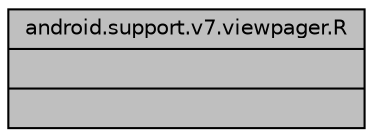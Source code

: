 digraph "android.support.v7.viewpager.R"
{
 // LATEX_PDF_SIZE
  edge [fontname="Helvetica",fontsize="10",labelfontname="Helvetica",labelfontsize="10"];
  node [fontname="Helvetica",fontsize="10",shape=record];
  Node1 [label="{android.support.v7.viewpager.R\n||}",height=0.2,width=0.4,color="black", fillcolor="grey75", style="filled", fontcolor="black",tooltip=" "];
}
